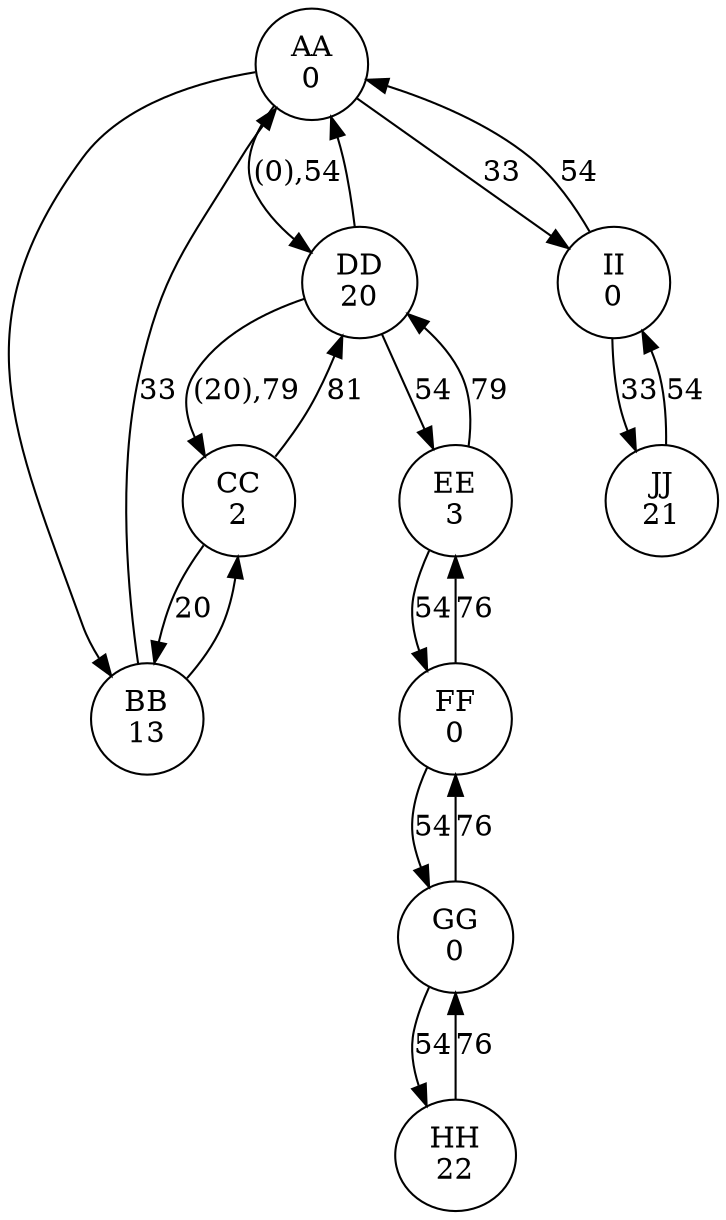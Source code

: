 digraph {
    "AA\n0" -> "DD\n20" [label="(0),54"]
    "AA\n0" -> "II\n0"  [label="33"] 
    "AA\n0" -> "BB\n13" 
    "BB\n13" -> "CC\n2" 
    "BB\n13" -> "AA\n0" [label="33"]
    "CC\n2" -> "DD\n20" [label="81"]
    "CC\n2" -> "BB\n13" [label="20"]
    "DD\n20" -> "CC\n2" [label="(20),79"]
    "DD\n20" -> "AA\n0"
    "DD\n20" -> "EE\n3" [label="54"]
    "EE\n3" -> "FF\n0"  [label="54"]
    "EE\n3" -> "DD\n20" [label="79"]
    "FF\n0" -> "EE\n3" [label="76"]
    "FF\n0" -> "GG\n0" [label="54"]
    "GG\n0" -> "FF\n0" [label="76"]
    "GG\n0" -> "HH\n22" [label="54"]
    "HH\n22" -> "GG\n0" [label="76"]
    "II\n0" -> "AA\n0"  [label="54"]
    "II\n0" -> "JJ\n21" [label="33"]
    "JJ\n21" -> "II\n0" [label="54"]


}
